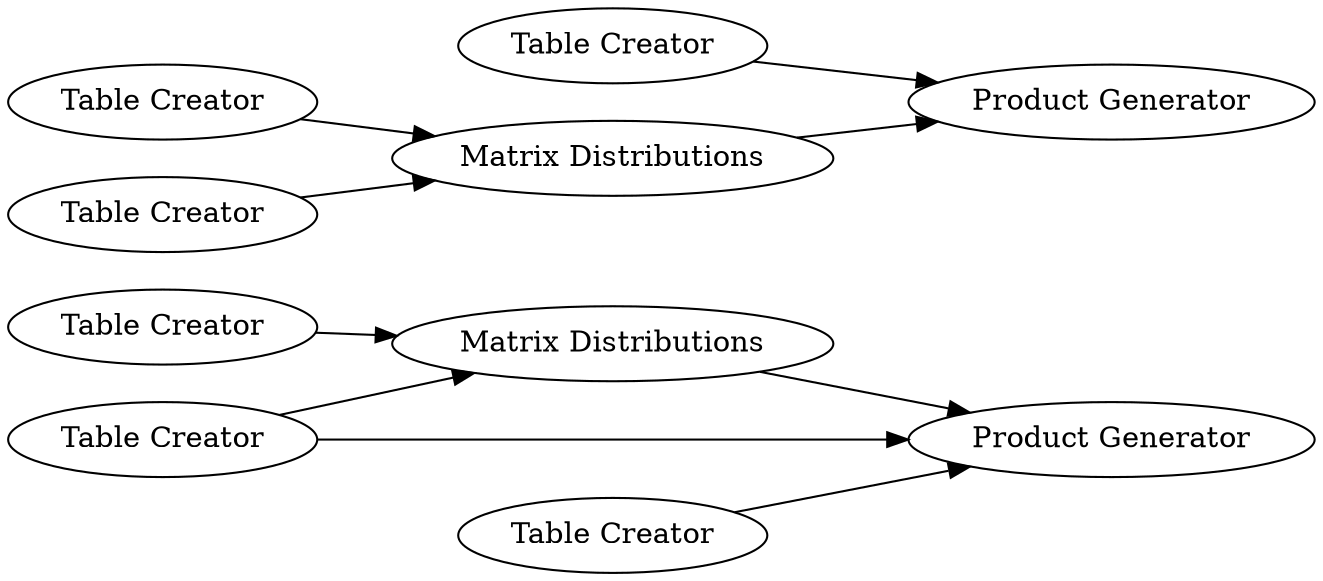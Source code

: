 digraph {
	24 -> 22
	20 -> 21
	26 -> 25
	22 -> 25
	19 -> 18
	17 -> 18
	24 -> 25
	23 -> 22
	18 -> 21
	24 [label="Table Creator"]
	20 [label="Table Creator"]
	22 [label="Matrix Distributions"]
	23 [label="Table Creator"]
	18 [label="Matrix Distributions"]
	21 [label="Product Generator"]
	26 [label="Table Creator"]
	25 [label="Product Generator"]
	17 [label="Table Creator"]
	19 [label="Table Creator"]
	rankdir=LR
}
